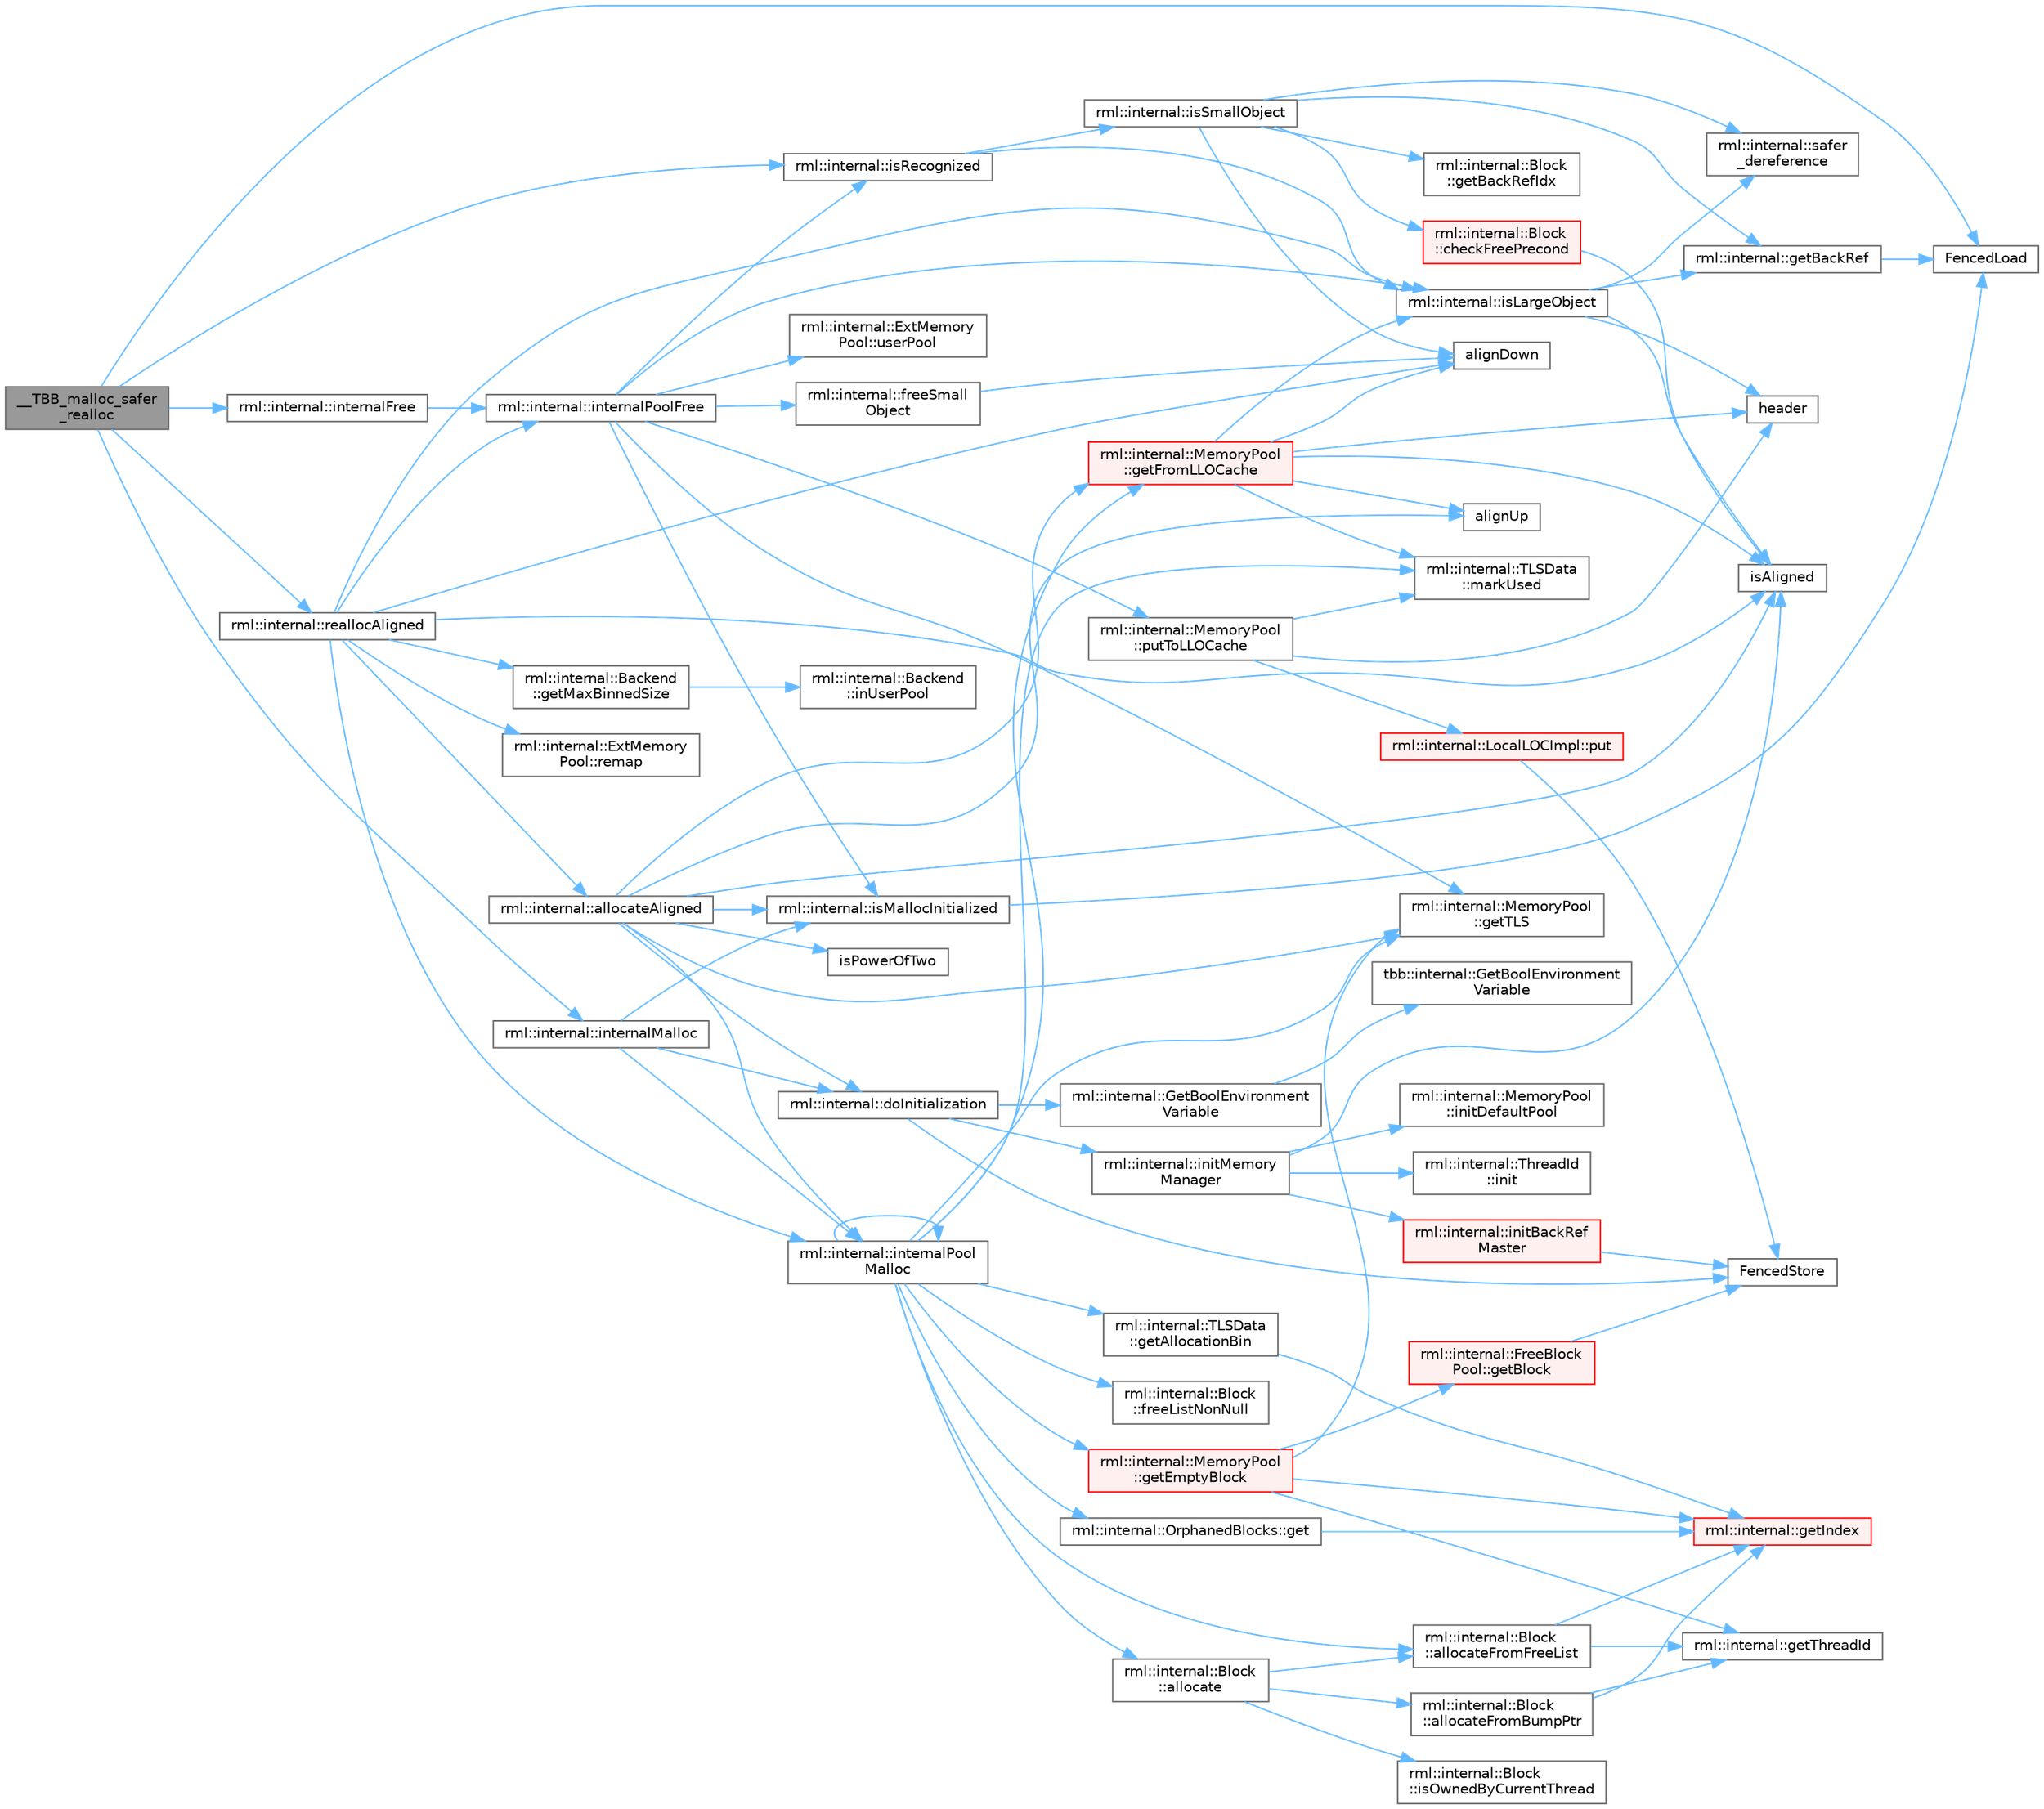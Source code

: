 digraph "__TBB_malloc_safer_realloc"
{
 // LATEX_PDF_SIZE
  bgcolor="transparent";
  edge [fontname=Helvetica,fontsize=10,labelfontname=Helvetica,labelfontsize=10];
  node [fontname=Helvetica,fontsize=10,shape=box,height=0.2,width=0.4];
  rankdir="LR";
  Node1 [id="Node000001",label="__TBB_malloc_safer\l_realloc",height=0.2,width=0.4,color="gray40", fillcolor="grey60", style="filled", fontcolor="black",tooltip=" "];
  Node1 -> Node2 [id="edge92_Node000001_Node000002",color="steelblue1",style="solid",tooltip=" "];
  Node2 [id="Node000002",label="FencedLoad",height=0.2,width=0.4,color="grey40", fillcolor="white", style="filled",URL="$_synchronize_8h.html#a0792980ea26344eaf2fc0a4112b5d848",tooltip=" "];
  Node1 -> Node3 [id="edge93_Node000001_Node000003",color="steelblue1",style="solid",tooltip=" "];
  Node3 [id="Node000003",label="rml::internal::internalFree",height=0.2,width=0.4,color="grey40", fillcolor="white", style="filled",URL="$namespacerml_1_1internal.html#a91eeaa067e3fdf5618b5a65b8b368231",tooltip=" "];
  Node3 -> Node4 [id="edge94_Node000003_Node000004",color="steelblue1",style="solid",tooltip=" "];
  Node4 [id="Node000004",label="rml::internal::internalPoolFree",height=0.2,width=0.4,color="grey40", fillcolor="white", style="filled",URL="$namespacerml_1_1internal.html#a8bff2023b8463f38317c75980f21e0db",tooltip=" "];
  Node4 -> Node5 [id="edge95_Node000004_Node000005",color="steelblue1",style="solid",tooltip=" "];
  Node5 [id="Node000005",label="rml::internal::freeSmall\lObject",height=0.2,width=0.4,color="grey40", fillcolor="white", style="filled",URL="$namespacerml_1_1internal.html#adeac248637575859a6e8f733ba15060e",tooltip=" "];
  Node5 -> Node6 [id="edge96_Node000005_Node000006",color="steelblue1",style="solid",tooltip=" "];
  Node6 [id="Node000006",label="alignDown",height=0.2,width=0.4,color="grey40", fillcolor="white", style="filled",URL="$shared__utils_8h.html#ab3918cd2395835f90b78b96d4e1e2390",tooltip=" "];
  Node4 -> Node7 [id="edge97_Node000004_Node000007",color="steelblue1",style="solid",tooltip=" "];
  Node7 [id="Node000007",label="rml::internal::MemoryPool\l::getTLS",height=0.2,width=0.4,color="grey40", fillcolor="white", style="filled",URL="$classrml_1_1internal_1_1_memory_pool.html#acdf684e1b29c9d00886d97b909798488",tooltip=" "];
  Node4 -> Node8 [id="edge98_Node000004_Node000008",color="steelblue1",style="solid",tooltip=" "];
  Node8 [id="Node000008",label="rml::internal::isLargeObject",height=0.2,width=0.4,color="grey40", fillcolor="white", style="filled",URL="$namespacerml_1_1internal.html#a730f387568a0a522e003dca4246eb393",tooltip=" "];
  Node8 -> Node9 [id="edge99_Node000008_Node000009",color="steelblue1",style="solid",tooltip=" "];
  Node9 [id="Node000009",label="rml::internal::getBackRef",height=0.2,width=0.4,color="grey40", fillcolor="white", style="filled",URL="$namespacerml_1_1internal.html#a674d3a46d675ee1887142a9118f48927",tooltip=" "];
  Node9 -> Node2 [id="edge100_Node000009_Node000002",color="steelblue1",style="solid",tooltip=" "];
  Node8 -> Node10 [id="edge101_Node000008_Node000010",color="steelblue1",style="solid",tooltip=" "];
  Node10 [id="Node000010",label="header",height=0.2,width=0.4,color="grey40", fillcolor="white", style="filled",URL="$cblat1_8f.html#a410931b600854e6dd3e253731606117e",tooltip=" "];
  Node8 -> Node11 [id="edge102_Node000008_Node000011",color="steelblue1",style="solid",tooltip=" "];
  Node11 [id="Node000011",label="isAligned",height=0.2,width=0.4,color="grey40", fillcolor="white", style="filled",URL="$_customize_8h.html#a717f2c2c0501922cd654a5ebf49b287e",tooltip=" "];
  Node8 -> Node12 [id="edge103_Node000008_Node000012",color="steelblue1",style="solid",tooltip=" "];
  Node12 [id="Node000012",label="rml::internal::safer\l_dereference",height=0.2,width=0.4,color="grey40", fillcolor="white", style="filled",URL="$namespacerml_1_1internal.html#ad1ffc431b9c2d1e7109a72599d761792",tooltip=" "];
  Node4 -> Node13 [id="edge104_Node000004_Node000013",color="steelblue1",style="solid",tooltip=" "];
  Node13 [id="Node000013",label="rml::internal::isMallocInitialized",height=0.2,width=0.4,color="grey40", fillcolor="white", style="filled",URL="$namespacerml_1_1internal.html#a61c4d632ea815cbeea8ed0ee72e06ac7",tooltip=" "];
  Node13 -> Node2 [id="edge105_Node000013_Node000002",color="steelblue1",style="solid",tooltip=" "];
  Node4 -> Node14 [id="edge106_Node000004_Node000014",color="steelblue1",style="solid",tooltip=" "];
  Node14 [id="Node000014",label="rml::internal::isRecognized",height=0.2,width=0.4,color="grey40", fillcolor="white", style="filled",URL="$namespacerml_1_1internal.html#abe52e5f71a9571929c11e06738d0864f",tooltip=" "];
  Node14 -> Node8 [id="edge107_Node000014_Node000008",color="steelblue1",style="solid",tooltip=" "];
  Node14 -> Node15 [id="edge108_Node000014_Node000015",color="steelblue1",style="solid",tooltip=" "];
  Node15 [id="Node000015",label="rml::internal::isSmallObject",height=0.2,width=0.4,color="grey40", fillcolor="white", style="filled",URL="$namespacerml_1_1internal.html#a44371ad68e0e7931776e8e128764ae79",tooltip=" "];
  Node15 -> Node6 [id="edge109_Node000015_Node000006",color="steelblue1",style="solid",tooltip=" "];
  Node15 -> Node16 [id="edge110_Node000015_Node000016",color="steelblue1",style="solid",tooltip=" "];
  Node16 [id="Node000016",label="rml::internal::Block\l::checkFreePrecond",height=0.2,width=0.4,color="red", fillcolor="#FFF0F0", style="filled",URL="$classrml_1_1internal_1_1_block.html#adb4bc8e99527a3f6f6c0252fd7d550f8",tooltip=" "];
  Node16 -> Node11 [id="edge111_Node000016_Node000011",color="steelblue1",style="solid",tooltip=" "];
  Node15 -> Node9 [id="edge112_Node000015_Node000009",color="steelblue1",style="solid",tooltip=" "];
  Node15 -> Node21 [id="edge113_Node000015_Node000021",color="steelblue1",style="solid",tooltip=" "];
  Node21 [id="Node000021",label="rml::internal::Block\l::getBackRefIdx",height=0.2,width=0.4,color="grey40", fillcolor="white", style="filled",URL="$classrml_1_1internal_1_1_block.html#a3e5bded9feaecc0d3c5cacb5e859aa63",tooltip=" "];
  Node15 -> Node12 [id="edge114_Node000015_Node000012",color="steelblue1",style="solid",tooltip=" "];
  Node4 -> Node22 [id="edge115_Node000004_Node000022",color="steelblue1",style="solid",tooltip=" "];
  Node22 [id="Node000022",label="rml::internal::MemoryPool\l::putToLLOCache",height=0.2,width=0.4,color="grey40", fillcolor="white", style="filled",URL="$classrml_1_1internal_1_1_memory_pool.html#aedf33ac6b570a3847f86ad528de00149",tooltip=" "];
  Node22 -> Node10 [id="edge116_Node000022_Node000010",color="steelblue1",style="solid",tooltip=" "];
  Node22 -> Node23 [id="edge117_Node000022_Node000023",color="steelblue1",style="solid",tooltip=" "];
  Node23 [id="Node000023",label="rml::internal::TLSData\l::markUsed",height=0.2,width=0.4,color="grey40", fillcolor="white", style="filled",URL="$classrml_1_1internal_1_1_t_l_s_data.html#afabda6a63ddb1942d1d5a7a06f41e2ae",tooltip=" "];
  Node22 -> Node24 [id="edge118_Node000022_Node000024",color="steelblue1",style="solid",tooltip=" "];
  Node24 [id="Node000024",label="rml::internal::LocalLOCImpl::put",height=0.2,width=0.4,color="red", fillcolor="#FFF0F0", style="filled",URL="$classrml_1_1internal_1_1_local_l_o_c_impl.html#a40f0e9cea1a99d95d786f52e2dc8add9",tooltip=" "];
  Node24 -> Node26 [id="edge119_Node000024_Node000026",color="steelblue1",style="solid",tooltip=" "];
  Node26 [id="Node000026",label="FencedStore",height=0.2,width=0.4,color="grey40", fillcolor="white", style="filled",URL="$_synchronize_8h.html#a19886ee3899c0a2435ea9840116ea325",tooltip=" "];
  Node4 -> Node28 [id="edge120_Node000004_Node000028",color="steelblue1",style="solid",tooltip=" "];
  Node28 [id="Node000028",label="rml::internal::ExtMemory\lPool::userPool",height=0.2,width=0.4,color="grey40", fillcolor="white", style="filled",URL="$structrml_1_1internal_1_1_ext_memory_pool.html#a6f02801fa5ba692cf62457c0a80079cc",tooltip=" "];
  Node1 -> Node29 [id="edge121_Node000001_Node000029",color="steelblue1",style="solid",tooltip=" "];
  Node29 [id="Node000029",label="rml::internal::internalMalloc",height=0.2,width=0.4,color="grey40", fillcolor="white", style="filled",URL="$namespacerml_1_1internal.html#a19b0fbc5aaa4b08cc412bb5777b01f89",tooltip=" "];
  Node29 -> Node30 [id="edge122_Node000029_Node000030",color="steelblue1",style="solid",tooltip=" "];
  Node30 [id="Node000030",label="rml::internal::doInitialization",height=0.2,width=0.4,color="grey40", fillcolor="white", style="filled",URL="$namespacerml_1_1internal.html#aad59cc02d849210b00c8587544e44e20",tooltip="Ensures that initMemoryManager() is called once and only once."];
  Node30 -> Node26 [id="edge123_Node000030_Node000026",color="steelblue1",style="solid",tooltip=" "];
  Node30 -> Node31 [id="edge124_Node000030_Node000031",color="steelblue1",style="solid",tooltip=" "];
  Node31 [id="Node000031",label="rml::internal::GetBoolEnvironment\lVariable",height=0.2,width=0.4,color="grey40", fillcolor="white", style="filled",URL="$namespacerml_1_1internal.html#acbf202195ce55902f2237ab9e8de3be5",tooltip=" "];
  Node31 -> Node32 [id="edge125_Node000031_Node000032",color="steelblue1",style="solid",tooltip=" "];
  Node32 [id="Node000032",label="tbb::internal::GetBoolEnvironment\lVariable",height=0.2,width=0.4,color="grey40", fillcolor="white", style="filled",URL="$namespacetbb_1_1internal.html#a97d6c00654cc85d4c072f1a082c8c28a",tooltip=" "];
  Node30 -> Node33 [id="edge126_Node000030_Node000033",color="steelblue1",style="solid",tooltip=" "];
  Node33 [id="Node000033",label="rml::internal::initMemory\lManager",height=0.2,width=0.4,color="grey40", fillcolor="white", style="filled",URL="$namespacerml_1_1internal.html#ab24be00d5e9e602105742c4b1c7903a4",tooltip=" "];
  Node33 -> Node34 [id="edge127_Node000033_Node000034",color="steelblue1",style="solid",tooltip=" "];
  Node34 [id="Node000034",label="rml::internal::ThreadId\l::init",height=0.2,width=0.4,color="grey40", fillcolor="white", style="filled",URL="$classrml_1_1internal_1_1_thread_id.html#a58d4cb2156367a2fc468f6daf5cbded2",tooltip=" "];
  Node33 -> Node35 [id="edge128_Node000033_Node000035",color="steelblue1",style="solid",tooltip=" "];
  Node35 [id="Node000035",label="rml::internal::initBackRef\lMaster",height=0.2,width=0.4,color="red", fillcolor="#FFF0F0", style="filled",URL="$namespacerml_1_1internal.html#a35c262cb0badff1e3b2a9df6357a344a",tooltip=" "];
  Node35 -> Node26 [id="edge129_Node000035_Node000026",color="steelblue1",style="solid",tooltip=" "];
  Node33 -> Node82 [id="edge130_Node000033_Node000082",color="steelblue1",style="solid",tooltip=" "];
  Node82 [id="Node000082",label="rml::internal::MemoryPool\l::initDefaultPool",height=0.2,width=0.4,color="grey40", fillcolor="white", style="filled",URL="$classrml_1_1internal_1_1_memory_pool.html#add7381e97285946d931d763e07dee7e5",tooltip=" "];
  Node33 -> Node11 [id="edge131_Node000033_Node000011",color="steelblue1",style="solid",tooltip=" "];
  Node29 -> Node83 [id="edge132_Node000029_Node000083",color="steelblue1",style="solid",tooltip=" "];
  Node83 [id="Node000083",label="rml::internal::internalPool\lMalloc",height=0.2,width=0.4,color="grey40", fillcolor="white", style="filled",URL="$namespacerml_1_1internal.html#a341c0310d4c1374c96acc18cd37eba26",tooltip=" "];
  Node83 -> Node84 [id="edge133_Node000083_Node000084",color="steelblue1",style="solid",tooltip=" "];
  Node84 [id="Node000084",label="rml::internal::Block\l::allocate",height=0.2,width=0.4,color="grey40", fillcolor="white", style="filled",URL="$classrml_1_1internal_1_1_block.html#ab304c726e184fcd2cad31e30306e07ab",tooltip=" "];
  Node84 -> Node85 [id="edge134_Node000084_Node000085",color="steelblue1",style="solid",tooltip=" "];
  Node85 [id="Node000085",label="rml::internal::Block\l::allocateFromBumpPtr",height=0.2,width=0.4,color="grey40", fillcolor="white", style="filled",URL="$classrml_1_1internal_1_1_block.html#a15badeb7c104a8f860a7375ed648a43e",tooltip=" "];
  Node85 -> Node86 [id="edge135_Node000085_Node000086",color="steelblue1",style="solid",tooltip=" "];
  Node86 [id="Node000086",label="rml::internal::getIndex",height=0.2,width=0.4,color="red", fillcolor="#FFF0F0", style="filled",URL="$namespacerml_1_1internal.html#a70dcd761b867baccb7ffdb087e52e215",tooltip=" "];
  Node85 -> Node90 [id="edge136_Node000085_Node000090",color="steelblue1",style="solid",tooltip=" "];
  Node90 [id="Node000090",label="rml::internal::getThreadId",height=0.2,width=0.4,color="grey40", fillcolor="white", style="filled",URL="$namespacerml_1_1internal.html#a2877b2db91c23b8b7eb1d37891c40b2b",tooltip=" "];
  Node84 -> Node91 [id="edge137_Node000084_Node000091",color="steelblue1",style="solid",tooltip=" "];
  Node91 [id="Node000091",label="rml::internal::Block\l::allocateFromFreeList",height=0.2,width=0.4,color="grey40", fillcolor="white", style="filled",URL="$classrml_1_1internal_1_1_block.html#a49c5382153edd22b031869f0a822f9f2",tooltip=" "];
  Node91 -> Node86 [id="edge138_Node000091_Node000086",color="steelblue1",style="solid",tooltip=" "];
  Node91 -> Node90 [id="edge139_Node000091_Node000090",color="steelblue1",style="solid",tooltip=" "];
  Node84 -> Node92 [id="edge140_Node000084_Node000092",color="steelblue1",style="solid",tooltip=" "];
  Node92 [id="Node000092",label="rml::internal::Block\l::isOwnedByCurrentThread",height=0.2,width=0.4,color="grey40", fillcolor="white", style="filled",URL="$classrml_1_1internal_1_1_block.html#a764948ac32e7d5689a755e4af99308e2",tooltip=" "];
  Node83 -> Node91 [id="edge141_Node000083_Node000091",color="steelblue1",style="solid",tooltip=" "];
  Node83 -> Node93 [id="edge142_Node000083_Node000093",color="steelblue1",style="solid",tooltip=" "];
  Node93 [id="Node000093",label="rml::internal::Block\l::freeListNonNull",height=0.2,width=0.4,color="grey40", fillcolor="white", style="filled",URL="$classrml_1_1internal_1_1_block.html#a624decb3bf1a4f7ab0b66e3ae0fb1324",tooltip=" "];
  Node83 -> Node94 [id="edge143_Node000083_Node000094",color="steelblue1",style="solid",tooltip=" "];
  Node94 [id="Node000094",label="rml::internal::OrphanedBlocks::get",height=0.2,width=0.4,color="grey40", fillcolor="white", style="filled",URL="$classrml_1_1internal_1_1_orphaned_blocks.html#a3ed9f9cf98cd6c788195e57408c5ed26",tooltip=" "];
  Node94 -> Node86 [id="edge144_Node000094_Node000086",color="steelblue1",style="solid",tooltip=" "];
  Node83 -> Node95 [id="edge145_Node000083_Node000095",color="steelblue1",style="solid",tooltip=" "];
  Node95 [id="Node000095",label="rml::internal::TLSData\l::getAllocationBin",height=0.2,width=0.4,color="grey40", fillcolor="white", style="filled",URL="$classrml_1_1internal_1_1_t_l_s_data.html#a26c607a6304c0fa325c6604cf7c767ea",tooltip=" "];
  Node95 -> Node86 [id="edge146_Node000095_Node000086",color="steelblue1",style="solid",tooltip=" "];
  Node83 -> Node96 [id="edge147_Node000083_Node000096",color="steelblue1",style="solid",tooltip=" "];
  Node96 [id="Node000096",label="rml::internal::MemoryPool\l::getEmptyBlock",height=0.2,width=0.4,color="red", fillcolor="#FFF0F0", style="filled",URL="$classrml_1_1internal_1_1_memory_pool.html#a16261e62d2c6418981ade9a7ea23d5d0",tooltip=" "];
  Node96 -> Node97 [id="edge148_Node000096_Node000097",color="steelblue1",style="solid",tooltip=" "];
  Node97 [id="Node000097",label="rml::internal::FreeBlock\lPool::getBlock",height=0.2,width=0.4,color="red", fillcolor="#FFF0F0", style="filled",URL="$classrml_1_1internal_1_1_free_block_pool.html#a3d6745e31d1a809ce90273ba7a8f8ab7",tooltip=" "];
  Node97 -> Node26 [id="edge149_Node000097_Node000026",color="steelblue1",style="solid",tooltip=" "];
  Node96 -> Node86 [id="edge150_Node000096_Node000086",color="steelblue1",style="solid",tooltip=" "];
  Node96 -> Node90 [id="edge151_Node000096_Node000090",color="steelblue1",style="solid",tooltip=" "];
  Node96 -> Node7 [id="edge152_Node000096_Node000007",color="steelblue1",style="solid",tooltip=" "];
  Node83 -> Node101 [id="edge153_Node000083_Node000101",color="steelblue1",style="solid",tooltip=" "];
  Node101 [id="Node000101",label="rml::internal::MemoryPool\l::getFromLLOCache",height=0.2,width=0.4,color="red", fillcolor="#FFF0F0", style="filled",URL="$classrml_1_1internal_1_1_memory_pool.html#af1f6175add16b2b950447b8b4c6bf491",tooltip=" "];
  Node101 -> Node6 [id="edge154_Node000101_Node000006",color="steelblue1",style="solid",tooltip=" "];
  Node101 -> Node47 [id="edge155_Node000101_Node000047",color="steelblue1",style="solid",tooltip=" "];
  Node47 [id="Node000047",label="alignUp",height=0.2,width=0.4,color="grey40", fillcolor="white", style="filled",URL="$shared__utils_8h.html#abf7a0e928f58ffeeefa291f674c30d69",tooltip=" "];
  Node101 -> Node10 [id="edge156_Node000101_Node000010",color="steelblue1",style="solid",tooltip=" "];
  Node101 -> Node11 [id="edge157_Node000101_Node000011",color="steelblue1",style="solid",tooltip=" "];
  Node101 -> Node8 [id="edge158_Node000101_Node000008",color="steelblue1",style="solid",tooltip=" "];
  Node101 -> Node23 [id="edge159_Node000101_Node000023",color="steelblue1",style="solid",tooltip=" "];
  Node83 -> Node7 [id="edge160_Node000083_Node000007",color="steelblue1",style="solid",tooltip=" "];
  Node83 -> Node83 [id="edge161_Node000083_Node000083",color="steelblue1",style="solid",tooltip=" "];
  Node83 -> Node23 [id="edge162_Node000083_Node000023",color="steelblue1",style="solid",tooltip=" "];
  Node29 -> Node13 [id="edge163_Node000029_Node000013",color="steelblue1",style="solid",tooltip=" "];
  Node1 -> Node14 [id="edge164_Node000001_Node000014",color="steelblue1",style="solid",tooltip=" "];
  Node1 -> Node105 [id="edge165_Node000001_Node000105",color="steelblue1",style="solid",tooltip=" "];
  Node105 [id="Node000105",label="rml::internal::reallocAligned",height=0.2,width=0.4,color="grey40", fillcolor="white", style="filled",URL="$namespacerml_1_1internal.html#a288f89b97757684760f283c91dbe8add",tooltip=" "];
  Node105 -> Node6 [id="edge166_Node000105_Node000006",color="steelblue1",style="solid",tooltip=" "];
  Node105 -> Node106 [id="edge167_Node000105_Node000106",color="steelblue1",style="solid",tooltip=" "];
  Node106 [id="Node000106",label="rml::internal::allocateAligned",height=0.2,width=0.4,color="grey40", fillcolor="white", style="filled",URL="$namespacerml_1_1internal.html#a8de88aa18618ca387871e41654bef552",tooltip=" "];
  Node106 -> Node47 [id="edge168_Node000106_Node000047",color="steelblue1",style="solid",tooltip=" "];
  Node106 -> Node30 [id="edge169_Node000106_Node000030",color="steelblue1",style="solid",tooltip=" "];
  Node106 -> Node101 [id="edge170_Node000106_Node000101",color="steelblue1",style="solid",tooltip=" "];
  Node106 -> Node7 [id="edge171_Node000106_Node000007",color="steelblue1",style="solid",tooltip=" "];
  Node106 -> Node83 [id="edge172_Node000106_Node000083",color="steelblue1",style="solid",tooltip=" "];
  Node106 -> Node11 [id="edge173_Node000106_Node000011",color="steelblue1",style="solid",tooltip=" "];
  Node106 -> Node13 [id="edge174_Node000106_Node000013",color="steelblue1",style="solid",tooltip=" "];
  Node106 -> Node107 [id="edge175_Node000106_Node000107",color="steelblue1",style="solid",tooltip=" "];
  Node107 [id="Node000107",label="isPowerOfTwo",height=0.2,width=0.4,color="grey40", fillcolor="white", style="filled",URL="$_customize_8h.html#acd7827300d6ae7b109ba374f9fd9e7dd",tooltip=" "];
  Node105 -> Node59 [id="edge176_Node000105_Node000059",color="steelblue1",style="solid",tooltip=" "];
  Node59 [id="Node000059",label="rml::internal::Backend\l::getMaxBinnedSize",height=0.2,width=0.4,color="grey40", fillcolor="white", style="filled",URL="$classrml_1_1internal_1_1_backend.html#af7f29ce80d57a9417ba3abaa156a5959",tooltip=" "];
  Node59 -> Node60 [id="edge177_Node000059_Node000060",color="steelblue1",style="solid",tooltip=" "];
  Node60 [id="Node000060",label="rml::internal::Backend\l::inUserPool",height=0.2,width=0.4,color="grey40", fillcolor="white", style="filled",URL="$classrml_1_1internal_1_1_backend.html#a0d970b8baf9c882ee49d4467b88fcd3b",tooltip=" "];
  Node105 -> Node4 [id="edge178_Node000105_Node000004",color="steelblue1",style="solid",tooltip=" "];
  Node105 -> Node83 [id="edge179_Node000105_Node000083",color="steelblue1",style="solid",tooltip=" "];
  Node105 -> Node11 [id="edge180_Node000105_Node000011",color="steelblue1",style="solid",tooltip=" "];
  Node105 -> Node8 [id="edge181_Node000105_Node000008",color="steelblue1",style="solid",tooltip=" "];
  Node105 -> Node108 [id="edge182_Node000105_Node000108",color="steelblue1",style="solid",tooltip=" "];
  Node108 [id="Node000108",label="rml::internal::ExtMemory\lPool::remap",height=0.2,width=0.4,color="grey40", fillcolor="white", style="filled",URL="$structrml_1_1internal_1_1_ext_memory_pool.html#affe492c8041681b5fef472d5cd2f694e",tooltip=" "];
}
